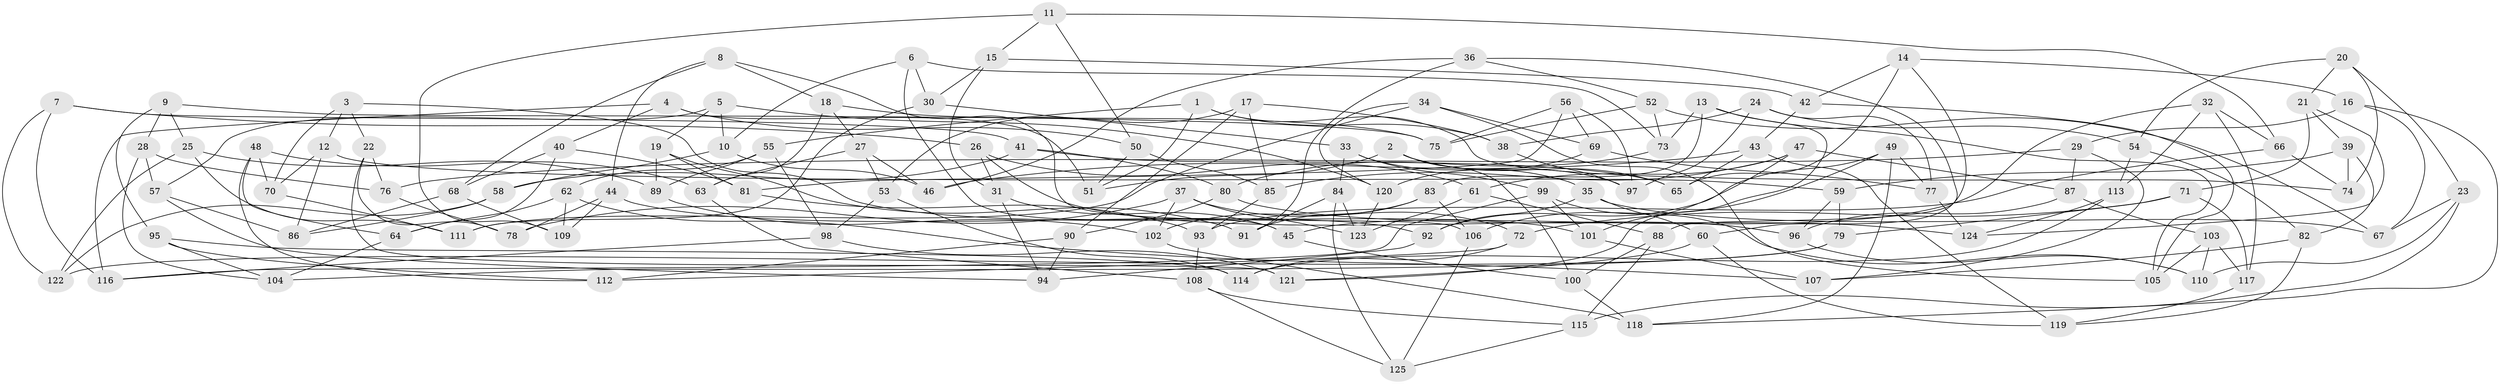 // Generated by graph-tools (version 1.1) at 2025/26/03/09/25 03:26:59]
// undirected, 125 vertices, 250 edges
graph export_dot {
graph [start="1"]
  node [color=gray90,style=filled];
  1;
  2;
  3;
  4;
  5;
  6;
  7;
  8;
  9;
  10;
  11;
  12;
  13;
  14;
  15;
  16;
  17;
  18;
  19;
  20;
  21;
  22;
  23;
  24;
  25;
  26;
  27;
  28;
  29;
  30;
  31;
  32;
  33;
  34;
  35;
  36;
  37;
  38;
  39;
  40;
  41;
  42;
  43;
  44;
  45;
  46;
  47;
  48;
  49;
  50;
  51;
  52;
  53;
  54;
  55;
  56;
  57;
  58;
  59;
  60;
  61;
  62;
  63;
  64;
  65;
  66;
  67;
  68;
  69;
  70;
  71;
  72;
  73;
  74;
  75;
  76;
  77;
  78;
  79;
  80;
  81;
  82;
  83;
  84;
  85;
  86;
  87;
  88;
  89;
  90;
  91;
  92;
  93;
  94;
  95;
  96;
  97;
  98;
  99;
  100;
  101;
  102;
  103;
  104;
  105;
  106;
  107;
  108;
  109;
  110;
  111;
  112;
  113;
  114;
  115;
  116;
  117;
  118;
  119;
  120;
  121;
  122;
  123;
  124;
  125;
  1 -- 51;
  1 -- 74;
  1 -- 55;
  1 -- 38;
  2 -- 51;
  2 -- 100;
  2 -- 65;
  2 -- 97;
  3 -- 70;
  3 -- 101;
  3 -- 22;
  3 -- 12;
  4 -- 116;
  4 -- 50;
  4 -- 40;
  4 -- 51;
  5 -- 19;
  5 -- 10;
  5 -- 120;
  5 -- 57;
  6 -- 73;
  6 -- 10;
  6 -- 45;
  6 -- 30;
  7 -- 116;
  7 -- 26;
  7 -- 41;
  7 -- 122;
  8 -- 44;
  8 -- 68;
  8 -- 106;
  8 -- 18;
  9 -- 75;
  9 -- 95;
  9 -- 25;
  9 -- 28;
  10 -- 46;
  10 -- 58;
  11 -- 109;
  11 -- 50;
  11 -- 66;
  11 -- 15;
  12 -- 59;
  12 -- 86;
  12 -- 70;
  13 -- 105;
  13 -- 121;
  13 -- 83;
  13 -- 73;
  14 -- 16;
  14 -- 42;
  14 -- 88;
  14 -- 65;
  15 -- 31;
  15 -- 42;
  15 -- 30;
  16 -- 67;
  16 -- 29;
  16 -- 118;
  17 -- 53;
  17 -- 38;
  17 -- 85;
  17 -- 90;
  18 -- 27;
  18 -- 63;
  18 -- 75;
  19 -- 89;
  19 -- 81;
  19 -- 91;
  20 -- 54;
  20 -- 74;
  20 -- 23;
  20 -- 21;
  21 -- 124;
  21 -- 71;
  21 -- 39;
  22 -- 76;
  22 -- 78;
  22 -- 121;
  23 -- 115;
  23 -- 67;
  23 -- 110;
  24 -- 54;
  24 -- 38;
  24 -- 97;
  24 -- 77;
  25 -- 122;
  25 -- 111;
  25 -- 89;
  26 -- 31;
  26 -- 96;
  26 -- 61;
  27 -- 46;
  27 -- 63;
  27 -- 53;
  28 -- 57;
  28 -- 76;
  28 -- 104;
  29 -- 87;
  29 -- 76;
  29 -- 107;
  30 -- 111;
  30 -- 33;
  31 -- 94;
  31 -- 45;
  32 -- 117;
  32 -- 45;
  32 -- 113;
  32 -- 66;
  33 -- 35;
  33 -- 99;
  33 -- 84;
  34 -- 105;
  34 -- 69;
  34 -- 111;
  34 -- 120;
  35 -- 60;
  35 -- 67;
  35 -- 92;
  36 -- 91;
  36 -- 60;
  36 -- 52;
  36 -- 46;
  37 -- 123;
  37 -- 78;
  37 -- 102;
  37 -- 72;
  38 -- 97;
  39 -- 82;
  39 -- 74;
  39 -- 59;
  40 -- 64;
  40 -- 81;
  40 -- 68;
  41 -- 58;
  41 -- 65;
  41 -- 80;
  42 -- 43;
  42 -- 105;
  43 -- 119;
  43 -- 65;
  43 -- 46;
  44 -- 92;
  44 -- 78;
  44 -- 109;
  45 -- 100;
  47 -- 101;
  47 -- 61;
  47 -- 87;
  47 -- 85;
  48 -- 70;
  48 -- 64;
  48 -- 63;
  48 -- 112;
  49 -- 77;
  49 -- 106;
  49 -- 118;
  49 -- 92;
  50 -- 51;
  50 -- 85;
  52 -- 75;
  52 -- 67;
  52 -- 73;
  53 -- 98;
  53 -- 114;
  54 -- 113;
  54 -- 82;
  55 -- 62;
  55 -- 89;
  55 -- 98;
  56 -- 81;
  56 -- 75;
  56 -- 97;
  56 -- 69;
  57 -- 86;
  57 -- 94;
  58 -- 122;
  58 -- 86;
  59 -- 96;
  59 -- 79;
  60 -- 121;
  60 -- 119;
  61 -- 88;
  61 -- 123;
  62 -- 109;
  62 -- 64;
  62 -- 107;
  63 -- 108;
  64 -- 104;
  66 -- 93;
  66 -- 74;
  68 -- 86;
  68 -- 109;
  69 -- 77;
  69 -- 120;
  70 -- 111;
  71 -- 72;
  71 -- 79;
  71 -- 117;
  72 -- 114;
  72 -- 112;
  73 -- 80;
  76 -- 78;
  77 -- 124;
  79 -- 122;
  79 -- 104;
  80 -- 90;
  80 -- 124;
  81 -- 93;
  82 -- 119;
  82 -- 107;
  83 -- 102;
  83 -- 91;
  83 -- 106;
  84 -- 91;
  84 -- 125;
  84 -- 123;
  85 -- 93;
  87 -- 96;
  87 -- 103;
  88 -- 115;
  88 -- 100;
  89 -- 102;
  90 -- 112;
  90 -- 94;
  92 -- 94;
  93 -- 108;
  95 -- 112;
  95 -- 104;
  95 -- 114;
  96 -- 110;
  98 -- 121;
  98 -- 116;
  99 -- 110;
  99 -- 101;
  99 -- 116;
  100 -- 118;
  101 -- 107;
  102 -- 118;
  103 -- 105;
  103 -- 110;
  103 -- 117;
  106 -- 125;
  108 -- 125;
  108 -- 115;
  113 -- 124;
  113 -- 114;
  115 -- 125;
  117 -- 119;
  120 -- 123;
}
